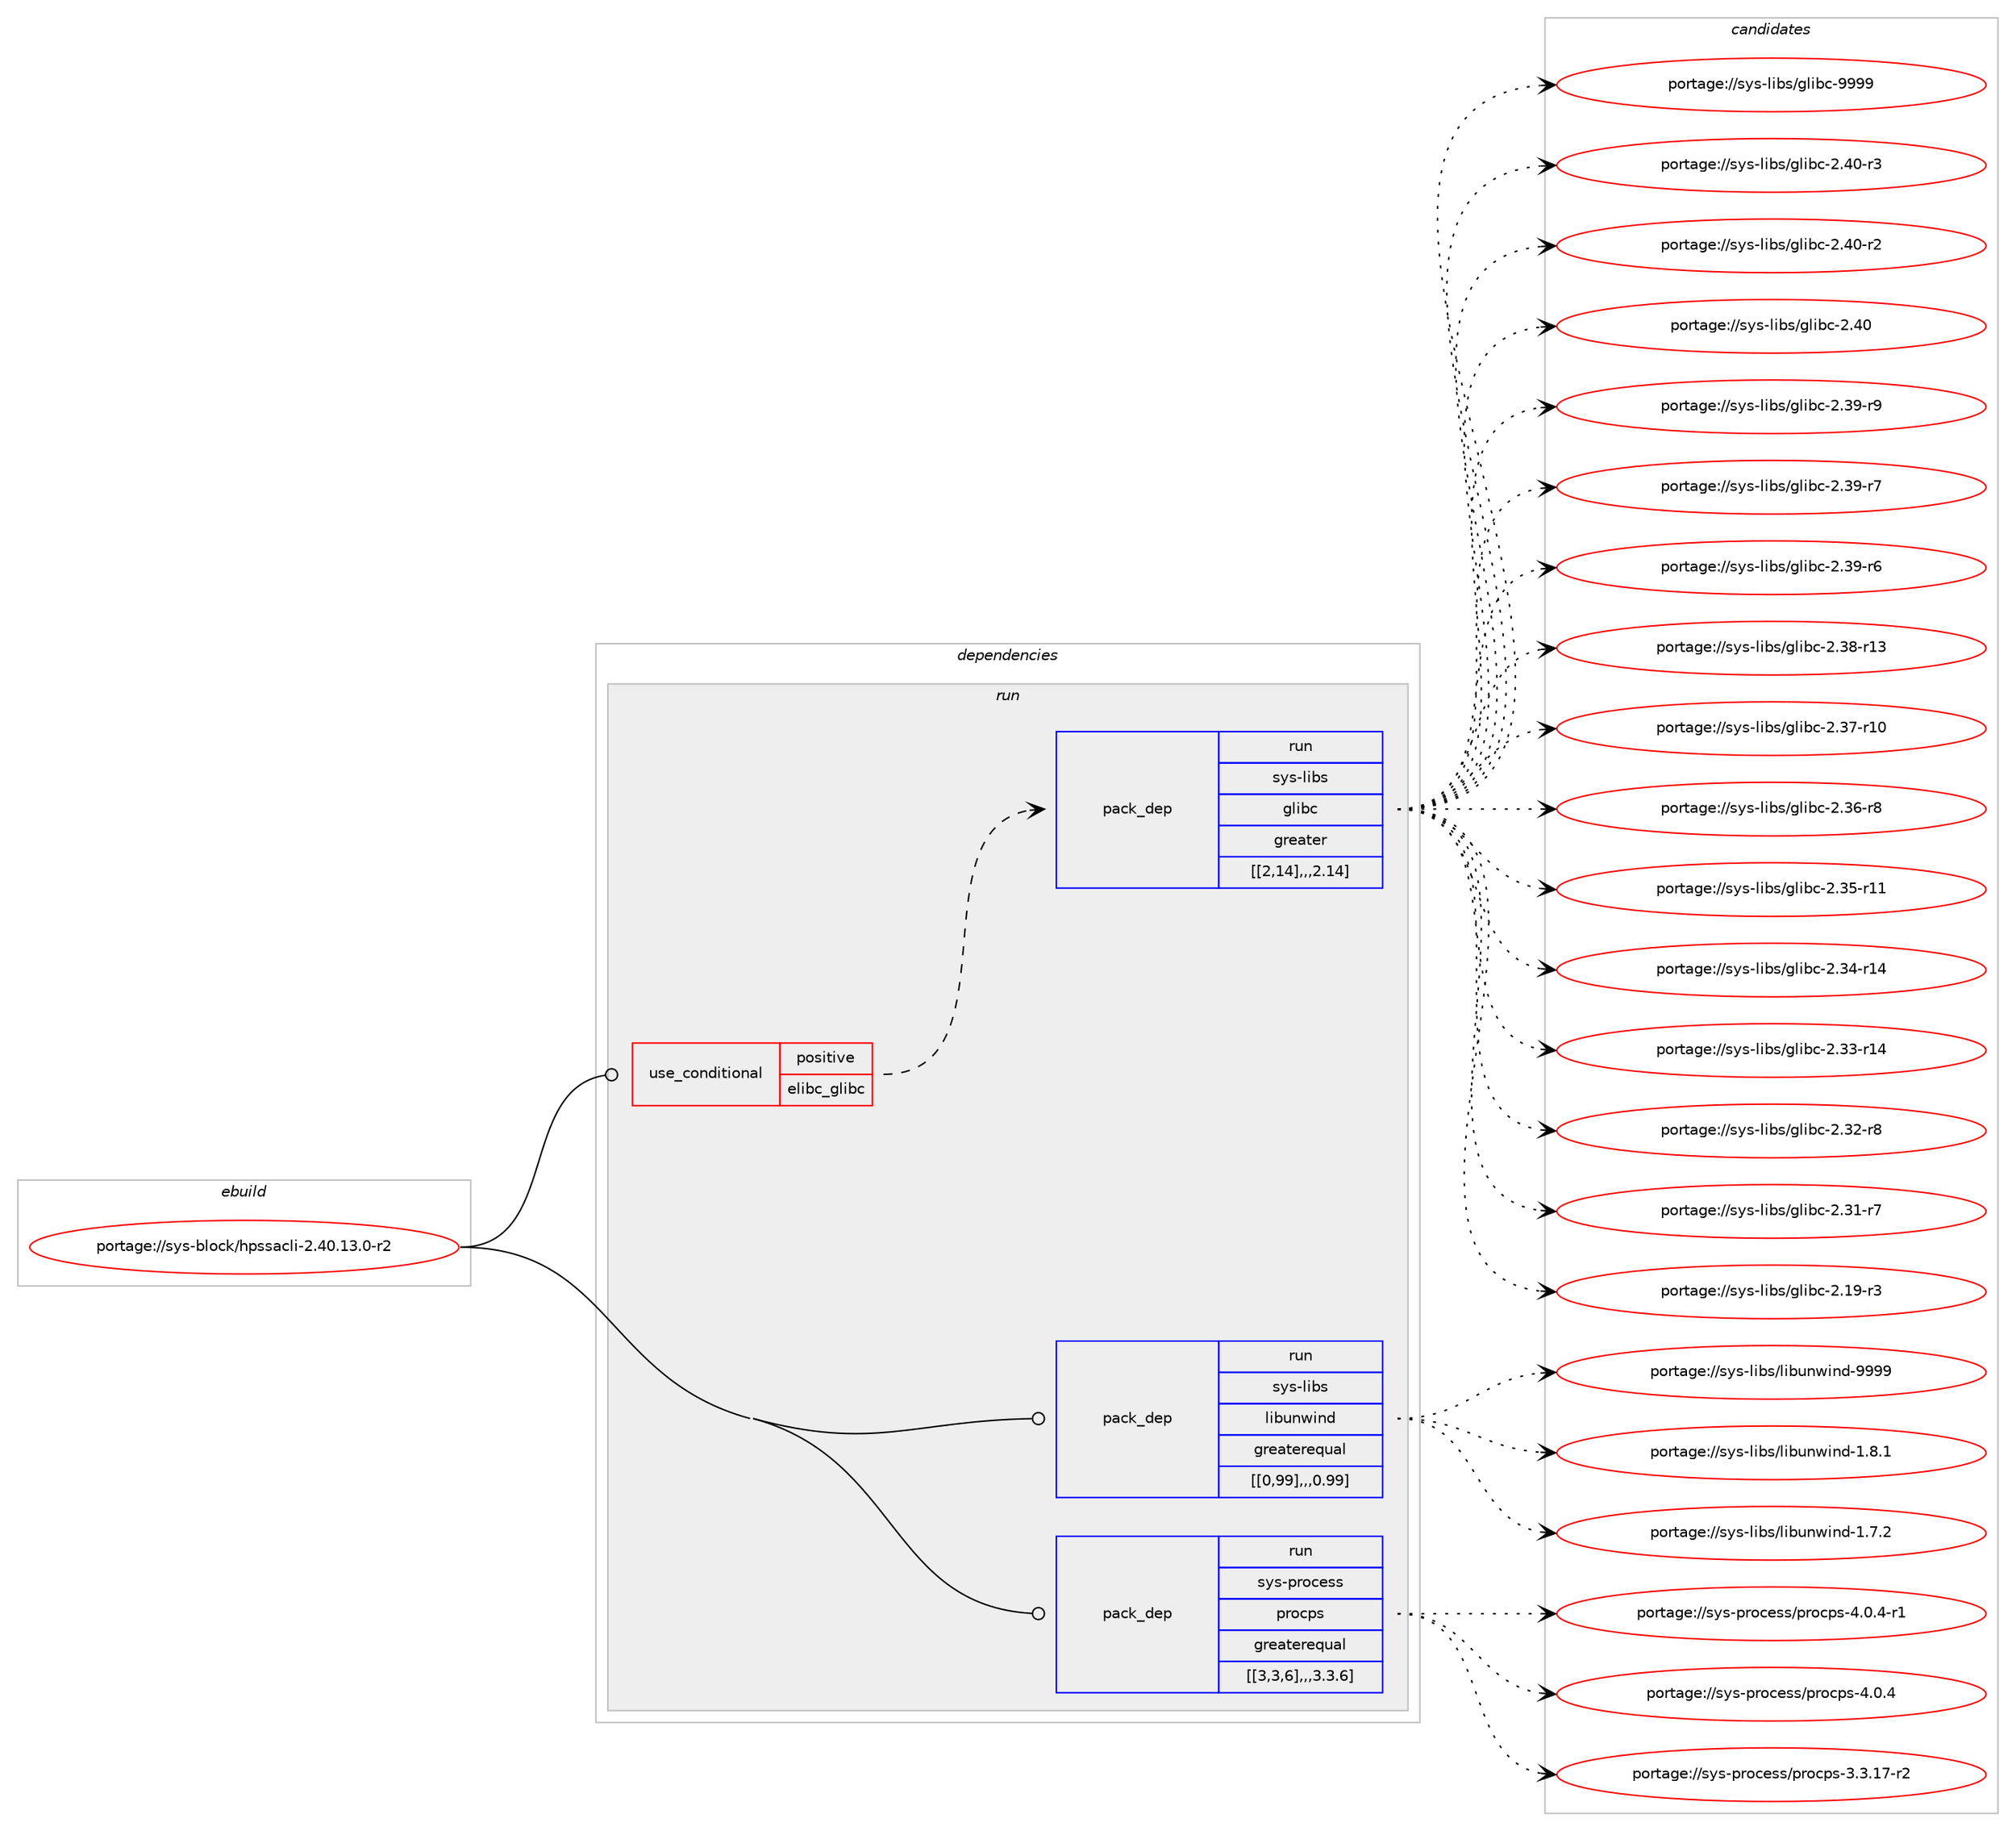 digraph prolog {

# *************
# Graph options
# *************

newrank=true;
concentrate=true;
compound=true;
graph [rankdir=LR,fontname=Helvetica,fontsize=10,ranksep=1.5];#, ranksep=2.5, nodesep=0.2];
edge  [arrowhead=vee];
node  [fontname=Helvetica,fontsize=10];

# **********
# The ebuild
# **********

subgraph cluster_leftcol {
color=gray;
label=<<i>ebuild</i>>;
id [label="portage://sys-block/hpssacli-2.40.13.0-r2", color=red, width=4, href="../sys-block/hpssacli-2.40.13.0-r2.svg"];
}

# ****************
# The dependencies
# ****************

subgraph cluster_midcol {
color=gray;
label=<<i>dependencies</i>>;
subgraph cluster_compile {
fillcolor="#eeeeee";
style=filled;
label=<<i>compile</i>>;
}
subgraph cluster_compileandrun {
fillcolor="#eeeeee";
style=filled;
label=<<i>compile and run</i>>;
}
subgraph cluster_run {
fillcolor="#eeeeee";
style=filled;
label=<<i>run</i>>;
subgraph cond117882 {
dependency444917 [label=<<TABLE BORDER="0" CELLBORDER="1" CELLSPACING="0" CELLPADDING="4"><TR><TD ROWSPAN="3" CELLPADDING="10">use_conditional</TD></TR><TR><TD>positive</TD></TR><TR><TD>elibc_glibc</TD></TR></TABLE>>, shape=none, color=red];
subgraph pack323965 {
dependency444918 [label=<<TABLE BORDER="0" CELLBORDER="1" CELLSPACING="0" CELLPADDING="4" WIDTH="220"><TR><TD ROWSPAN="6" CELLPADDING="30">pack_dep</TD></TR><TR><TD WIDTH="110">run</TD></TR><TR><TD>sys-libs</TD></TR><TR><TD>glibc</TD></TR><TR><TD>greater</TD></TR><TR><TD>[[2,14],,,2.14]</TD></TR></TABLE>>, shape=none, color=blue];
}
dependency444917:e -> dependency444918:w [weight=20,style="dashed",arrowhead="vee"];
}
id:e -> dependency444917:w [weight=20,style="solid",arrowhead="odot"];
subgraph pack323966 {
dependency444919 [label=<<TABLE BORDER="0" CELLBORDER="1" CELLSPACING="0" CELLPADDING="4" WIDTH="220"><TR><TD ROWSPAN="6" CELLPADDING="30">pack_dep</TD></TR><TR><TD WIDTH="110">run</TD></TR><TR><TD>sys-libs</TD></TR><TR><TD>libunwind</TD></TR><TR><TD>greaterequal</TD></TR><TR><TD>[[0,99],,,0.99]</TD></TR></TABLE>>, shape=none, color=blue];
}
id:e -> dependency444919:w [weight=20,style="solid",arrowhead="odot"];
subgraph pack323967 {
dependency444920 [label=<<TABLE BORDER="0" CELLBORDER="1" CELLSPACING="0" CELLPADDING="4" WIDTH="220"><TR><TD ROWSPAN="6" CELLPADDING="30">pack_dep</TD></TR><TR><TD WIDTH="110">run</TD></TR><TR><TD>sys-process</TD></TR><TR><TD>procps</TD></TR><TR><TD>greaterequal</TD></TR><TR><TD>[[3,3,6],,,3.3.6]</TD></TR></TABLE>>, shape=none, color=blue];
}
id:e -> dependency444920:w [weight=20,style="solid",arrowhead="odot"];
}
}

# **************
# The candidates
# **************

subgraph cluster_choices {
rank=same;
color=gray;
label=<<i>candidates</i>>;

subgraph choice323965 {
color=black;
nodesep=1;
choice11512111545108105981154710310810598994557575757 [label="portage://sys-libs/glibc-9999", color=red, width=4,href="../sys-libs/glibc-9999.svg"];
choice115121115451081059811547103108105989945504652484511451 [label="portage://sys-libs/glibc-2.40-r3", color=red, width=4,href="../sys-libs/glibc-2.40-r3.svg"];
choice115121115451081059811547103108105989945504652484511450 [label="portage://sys-libs/glibc-2.40-r2", color=red, width=4,href="../sys-libs/glibc-2.40-r2.svg"];
choice11512111545108105981154710310810598994550465248 [label="portage://sys-libs/glibc-2.40", color=red, width=4,href="../sys-libs/glibc-2.40.svg"];
choice115121115451081059811547103108105989945504651574511457 [label="portage://sys-libs/glibc-2.39-r9", color=red, width=4,href="../sys-libs/glibc-2.39-r9.svg"];
choice115121115451081059811547103108105989945504651574511455 [label="portage://sys-libs/glibc-2.39-r7", color=red, width=4,href="../sys-libs/glibc-2.39-r7.svg"];
choice115121115451081059811547103108105989945504651574511454 [label="portage://sys-libs/glibc-2.39-r6", color=red, width=4,href="../sys-libs/glibc-2.39-r6.svg"];
choice11512111545108105981154710310810598994550465156451144951 [label="portage://sys-libs/glibc-2.38-r13", color=red, width=4,href="../sys-libs/glibc-2.38-r13.svg"];
choice11512111545108105981154710310810598994550465155451144948 [label="portage://sys-libs/glibc-2.37-r10", color=red, width=4,href="../sys-libs/glibc-2.37-r10.svg"];
choice115121115451081059811547103108105989945504651544511456 [label="portage://sys-libs/glibc-2.36-r8", color=red, width=4,href="../sys-libs/glibc-2.36-r8.svg"];
choice11512111545108105981154710310810598994550465153451144949 [label="portage://sys-libs/glibc-2.35-r11", color=red, width=4,href="../sys-libs/glibc-2.35-r11.svg"];
choice11512111545108105981154710310810598994550465152451144952 [label="portage://sys-libs/glibc-2.34-r14", color=red, width=4,href="../sys-libs/glibc-2.34-r14.svg"];
choice11512111545108105981154710310810598994550465151451144952 [label="portage://sys-libs/glibc-2.33-r14", color=red, width=4,href="../sys-libs/glibc-2.33-r14.svg"];
choice115121115451081059811547103108105989945504651504511456 [label="portage://sys-libs/glibc-2.32-r8", color=red, width=4,href="../sys-libs/glibc-2.32-r8.svg"];
choice115121115451081059811547103108105989945504651494511455 [label="portage://sys-libs/glibc-2.31-r7", color=red, width=4,href="../sys-libs/glibc-2.31-r7.svg"];
choice115121115451081059811547103108105989945504649574511451 [label="portage://sys-libs/glibc-2.19-r3", color=red, width=4,href="../sys-libs/glibc-2.19-r3.svg"];
dependency444918:e -> choice11512111545108105981154710310810598994557575757:w [style=dotted,weight="100"];
dependency444918:e -> choice115121115451081059811547103108105989945504652484511451:w [style=dotted,weight="100"];
dependency444918:e -> choice115121115451081059811547103108105989945504652484511450:w [style=dotted,weight="100"];
dependency444918:e -> choice11512111545108105981154710310810598994550465248:w [style=dotted,weight="100"];
dependency444918:e -> choice115121115451081059811547103108105989945504651574511457:w [style=dotted,weight="100"];
dependency444918:e -> choice115121115451081059811547103108105989945504651574511455:w [style=dotted,weight="100"];
dependency444918:e -> choice115121115451081059811547103108105989945504651574511454:w [style=dotted,weight="100"];
dependency444918:e -> choice11512111545108105981154710310810598994550465156451144951:w [style=dotted,weight="100"];
dependency444918:e -> choice11512111545108105981154710310810598994550465155451144948:w [style=dotted,weight="100"];
dependency444918:e -> choice115121115451081059811547103108105989945504651544511456:w [style=dotted,weight="100"];
dependency444918:e -> choice11512111545108105981154710310810598994550465153451144949:w [style=dotted,weight="100"];
dependency444918:e -> choice11512111545108105981154710310810598994550465152451144952:w [style=dotted,weight="100"];
dependency444918:e -> choice11512111545108105981154710310810598994550465151451144952:w [style=dotted,weight="100"];
dependency444918:e -> choice115121115451081059811547103108105989945504651504511456:w [style=dotted,weight="100"];
dependency444918:e -> choice115121115451081059811547103108105989945504651494511455:w [style=dotted,weight="100"];
dependency444918:e -> choice115121115451081059811547103108105989945504649574511451:w [style=dotted,weight="100"];
}
subgraph choice323966 {
color=black;
nodesep=1;
choice115121115451081059811547108105981171101191051101004557575757 [label="portage://sys-libs/libunwind-9999", color=red, width=4,href="../sys-libs/libunwind-9999.svg"];
choice11512111545108105981154710810598117110119105110100454946564649 [label="portage://sys-libs/libunwind-1.8.1", color=red, width=4,href="../sys-libs/libunwind-1.8.1.svg"];
choice11512111545108105981154710810598117110119105110100454946554650 [label="portage://sys-libs/libunwind-1.7.2", color=red, width=4,href="../sys-libs/libunwind-1.7.2.svg"];
dependency444919:e -> choice115121115451081059811547108105981171101191051101004557575757:w [style=dotted,weight="100"];
dependency444919:e -> choice11512111545108105981154710810598117110119105110100454946564649:w [style=dotted,weight="100"];
dependency444919:e -> choice11512111545108105981154710810598117110119105110100454946554650:w [style=dotted,weight="100"];
}
subgraph choice323967 {
color=black;
nodesep=1;
choice115121115451121141119910111511547112114111991121154552464846524511449 [label="portage://sys-process/procps-4.0.4-r1", color=red, width=4,href="../sys-process/procps-4.0.4-r1.svg"];
choice11512111545112114111991011151154711211411199112115455246484652 [label="portage://sys-process/procps-4.0.4", color=red, width=4,href="../sys-process/procps-4.0.4.svg"];
choice11512111545112114111991011151154711211411199112115455146514649554511450 [label="portage://sys-process/procps-3.3.17-r2", color=red, width=4,href="../sys-process/procps-3.3.17-r2.svg"];
dependency444920:e -> choice115121115451121141119910111511547112114111991121154552464846524511449:w [style=dotted,weight="100"];
dependency444920:e -> choice11512111545112114111991011151154711211411199112115455246484652:w [style=dotted,weight="100"];
dependency444920:e -> choice11512111545112114111991011151154711211411199112115455146514649554511450:w [style=dotted,weight="100"];
}
}

}
